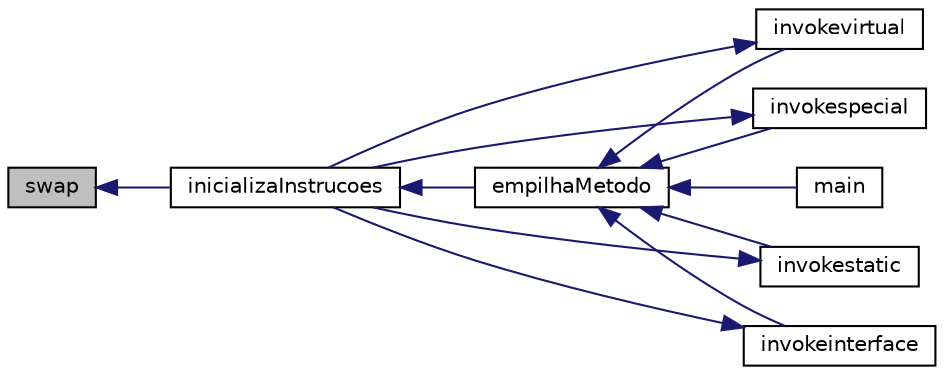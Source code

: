 digraph "swap"
{
 // INTERACTIVE_SVG=YES
  edge [fontname="Helvetica",fontsize="10",labelfontname="Helvetica",labelfontsize="10"];
  node [fontname="Helvetica",fontsize="10",shape=record];
  rankdir="LR";
  Node3638 [label="swap",height=0.2,width=0.4,color="black", fillcolor="grey75", style="filled", fontcolor="black"];
  Node3638 -> Node3639 [dir="back",color="midnightblue",fontsize="10",style="solid",fontname="Helvetica"];
  Node3639 [label="inicializaInstrucoes",height=0.2,width=0.4,color="black", fillcolor="white", style="filled",URL="$instrucao_8h.html#a308f4b87fb42ab5a62790c0127003ebe"];
  Node3639 -> Node3640 [dir="back",color="midnightblue",fontsize="10",style="solid",fontname="Helvetica"];
  Node3640 [label="empilhaMetodo",height=0.2,width=0.4,color="black", fillcolor="white", style="filled",URL="$metodo_8h.html#a68acc5b3f2238f62b7d0ee50964183c1"];
  Node3640 -> Node3641 [dir="back",color="midnightblue",fontsize="10",style="solid",fontname="Helvetica"];
  Node3641 [label="invokevirtual",height=0.2,width=0.4,color="black", fillcolor="white", style="filled",URL="$instrucao_8h.html#a78801a57dd7317b58754d741e22607a7"];
  Node3641 -> Node3639 [dir="back",color="midnightblue",fontsize="10",style="solid",fontname="Helvetica"];
  Node3640 -> Node3642 [dir="back",color="midnightblue",fontsize="10",style="solid",fontname="Helvetica"];
  Node3642 [label="invokespecial",height=0.2,width=0.4,color="black", fillcolor="white", style="filled",URL="$instrucao_8h.html#aea396d65920fd2046b81c2b5742f8fc2"];
  Node3642 -> Node3639 [dir="back",color="midnightblue",fontsize="10",style="solid",fontname="Helvetica"];
  Node3640 -> Node3643 [dir="back",color="midnightblue",fontsize="10",style="solid",fontname="Helvetica"];
  Node3643 [label="invokestatic",height=0.2,width=0.4,color="black", fillcolor="white", style="filled",URL="$instrucao_8h.html#a99b74fdcaa5d59615718fc49f4cb1bf2"];
  Node3643 -> Node3639 [dir="back",color="midnightblue",fontsize="10",style="solid",fontname="Helvetica"];
  Node3640 -> Node3644 [dir="back",color="midnightblue",fontsize="10",style="solid",fontname="Helvetica"];
  Node3644 [label="invokeinterface",height=0.2,width=0.4,color="black", fillcolor="white", style="filled",URL="$instrucao_8h.html#a04465c61aa4c123ce79dc562244e7af8"];
  Node3644 -> Node3639 [dir="back",color="midnightblue",fontsize="10",style="solid",fontname="Helvetica"];
  Node3640 -> Node3645 [dir="back",color="midnightblue",fontsize="10",style="solid",fontname="Helvetica"];
  Node3645 [label="main",height=0.2,width=0.4,color="black", fillcolor="white", style="filled",URL="$main_8c.html#a0ddf1224851353fc92bfbff6f499fa97"];
}

